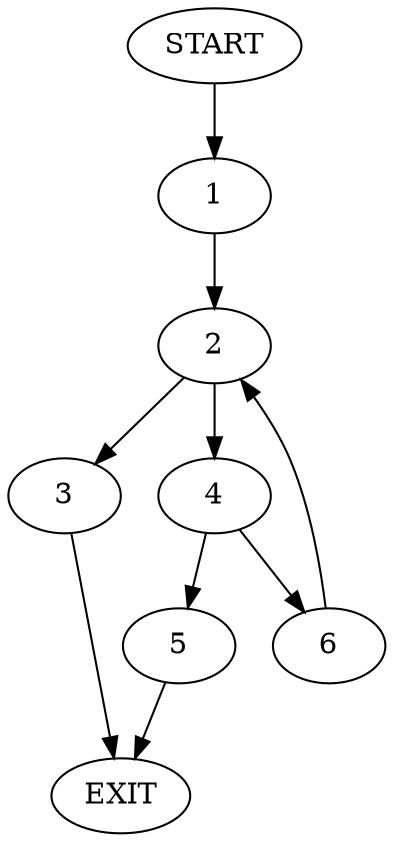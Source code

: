 digraph {
0 [label="START"]
7 [label="EXIT"]
0 -> 1
1 -> 2
2 -> 3
2 -> 4
3 -> 7
4 -> 5
4 -> 6
6 -> 2
5 -> 7
}

